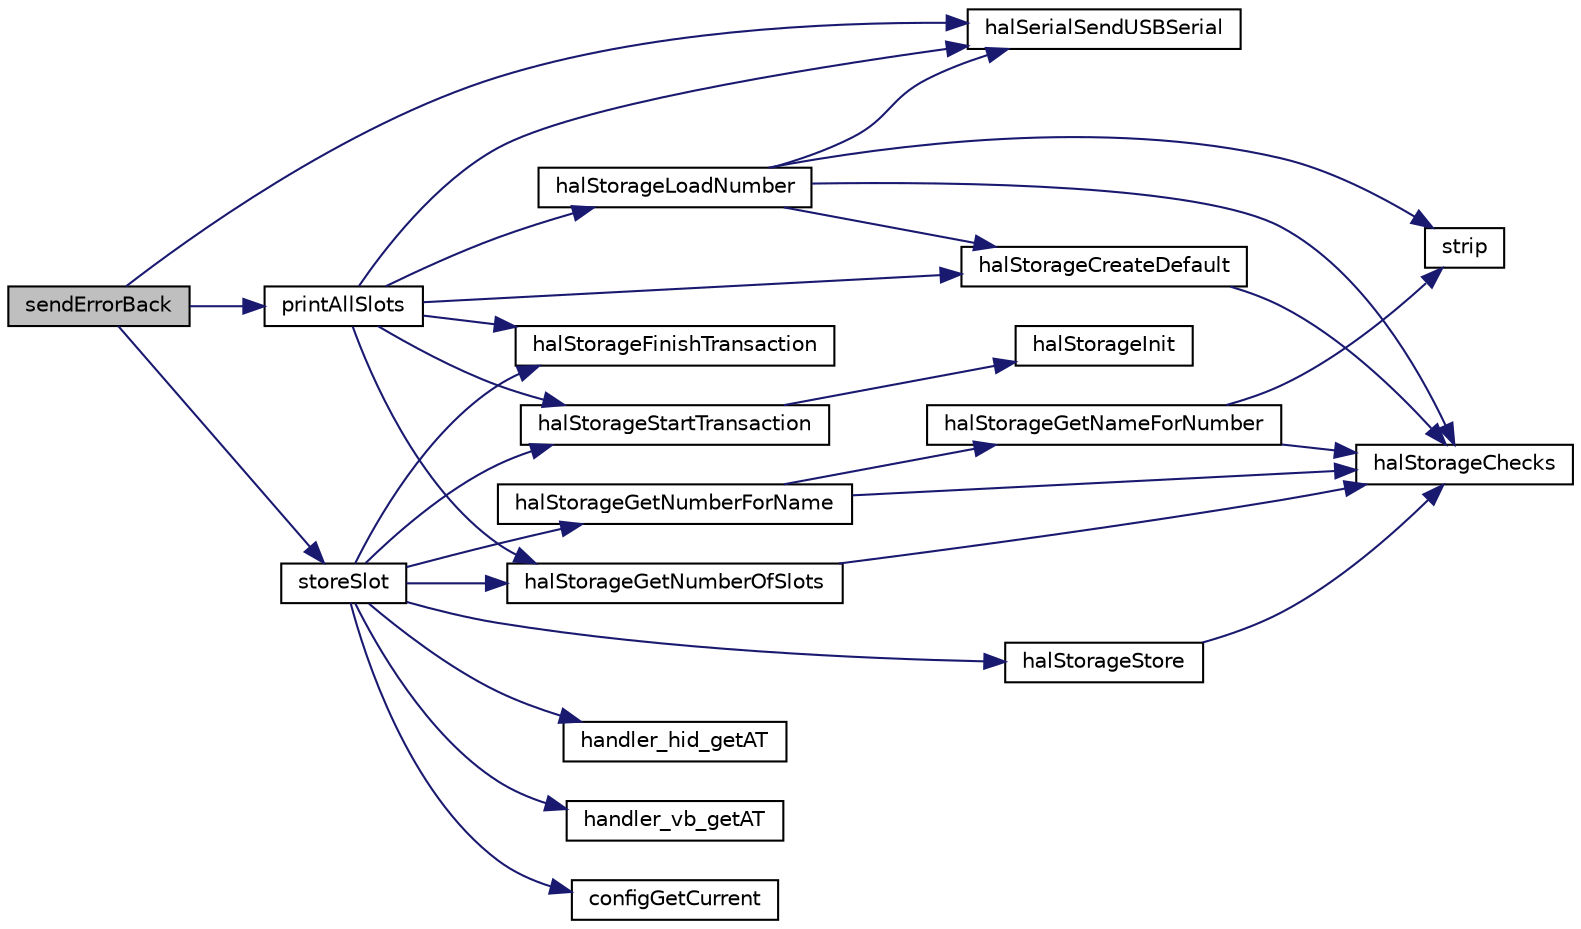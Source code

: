 digraph "sendErrorBack"
{
  edge [fontname="Helvetica",fontsize="10",labelfontname="Helvetica",labelfontsize="10"];
  node [fontname="Helvetica",fontsize="10",shape=record];
  rankdir="LR";
  Node460 [label="sendErrorBack",height=0.2,width=0.4,color="black", fillcolor="grey75", style="filled", fontcolor="black"];
  Node460 -> Node461 [color="midnightblue",fontsize="10",style="solid",fontname="Helvetica"];
  Node461 [label="halSerialSendUSBSerial",height=0.2,width=0.4,color="black", fillcolor="white", style="filled",URL="$hal__serial_8c.html#af78683f30da18cfc19c2c91006ec6155",tooltip="Send serial bytes to USB-Serial (USB-CDC) "];
  Node460 -> Node462 [color="midnightblue",fontsize="10",style="solid",fontname="Helvetica"];
  Node462 [label="printAllSlots",height=0.2,width=0.4,color="black", fillcolor="white", style="filled",URL="$task__commands_8c.html#ad59215648a26578c22baa7ceae099e0e",tooltip="Print the current slot configurations (general settings + VBs) "];
  Node462 -> Node463 [color="midnightblue",fontsize="10",style="solid",fontname="Helvetica"];
  Node463 [label="halStorageStartTransaction",height=0.2,width=0.4,color="black", fillcolor="white", style="filled",URL="$hal__storage_8c.html#aead99606f84645b2bb6ae000461bf819",tooltip="Start a storage transaction. "];
  Node463 -> Node464 [color="midnightblue",fontsize="10",style="solid",fontname="Helvetica"];
  Node464 [label="halStorageInit",height=0.2,width=0.4,color="black", fillcolor="white", style="filled",URL="$hal__storage_8c.html#a606e5842dd354f1fb4a738ba95c6d5d1",tooltip="internal function to init the filesystem if handle is invalid "];
  Node462 -> Node465 [color="midnightblue",fontsize="10",style="solid",fontname="Helvetica"];
  Node465 [label="halStorageGetNumberOfSlots",height=0.2,width=0.4,color="black", fillcolor="white", style="filled",URL="$hal__storage_8c.html#a7e0a934f829b47e2445189dd95e962d6",tooltip="Get the number of stored slots. "];
  Node465 -> Node466 [color="midnightblue",fontsize="10",style="solid",fontname="Helvetica"];
  Node466 [label="halStorageChecks",height=0.2,width=0.4,color="black", fillcolor="white", style="filled",URL="$hal__storage_8c.html#a4b6566ef5b69c85d422df52435c95d36",tooltip="Internal helper to check for a valid WL handle and the correct tid. "];
  Node462 -> Node467 [color="midnightblue",fontsize="10",style="solid",fontname="Helvetica"];
  Node467 [label="halStorageFinishTransaction",height=0.2,width=0.4,color="black", fillcolor="white", style="filled",URL="$hal__storage_8c.html#a00b5db14e24d7ada8a42aa6b3f1a1cb7",tooltip="Finish a storage transaction. "];
  Node462 -> Node468 [color="midnightblue",fontsize="10",style="solid",fontname="Helvetica"];
  Node468 [label="halStorageCreateDefault",height=0.2,width=0.4,color="black", fillcolor="white", style="filled",URL="$hal__storage_8c.html#aed4beb2e1bd8cd78a201fbcb49958cba",tooltip="Create a new default slot. "];
  Node468 -> Node466 [color="midnightblue",fontsize="10",style="solid",fontname="Helvetica"];
  Node462 -> Node469 [color="midnightblue",fontsize="10",style="solid",fontname="Helvetica"];
  Node469 [label="halStorageLoadNumber",height=0.2,width=0.4,color="black", fillcolor="white", style="filled",URL="$hal__storage_8c.html#a670ba7fad19e9a70672d73897785712f",tooltip="Load a slot by a slot number (starting with 0) "];
  Node469 -> Node466 [color="midnightblue",fontsize="10",style="solid",fontname="Helvetica"];
  Node469 -> Node468 [color="midnightblue",fontsize="10",style="solid",fontname="Helvetica"];
  Node469 -> Node470 [color="midnightblue",fontsize="10",style="solid",fontname="Helvetica"];
  Node470 [label="strip",height=0.2,width=0.4,color="black", fillcolor="white", style="filled",URL="$hal__storage_8c.html#a76299b86e144434260dcab80323ec9da",tooltip="Strips away \r\t and \n. "];
  Node469 -> Node461 [color="midnightblue",fontsize="10",style="solid",fontname="Helvetica"];
  Node462 -> Node461 [color="midnightblue",fontsize="10",style="solid",fontname="Helvetica"];
  Node460 -> Node471 [color="midnightblue",fontsize="10",style="solid",fontname="Helvetica"];
  Node471 [label="storeSlot",height=0.2,width=0.4,color="black", fillcolor="white", style="filled",URL="$task__commands_8c.html#a78b669ea961463eb05d2016e0b41ff86",tooltip="Save current config to flash. "];
  Node471 -> Node472 [color="midnightblue",fontsize="10",style="solid",fontname="Helvetica"];
  Node472 [label="configGetCurrent",height=0.2,width=0.4,color="black", fillcolor="white", style="filled",URL="$config__switcher_8c.html#a921538bec34d128a44a748fd5a2c391f",tooltip="Get the current config struct. "];
  Node471 -> Node463 [color="midnightblue",fontsize="10",style="solid",fontname="Helvetica"];
  Node471 -> Node473 [color="midnightblue",fontsize="10",style="solid",fontname="Helvetica"];
  Node473 [label="halStorageGetNumberForName",height=0.2,width=0.4,color="black", fillcolor="white", style="filled",URL="$hal__storage_8c.html#aae19bcf97360ccd7af4ddf906ff85141",tooltip="Get the number of a slotname. "];
  Node473 -> Node466 [color="midnightblue",fontsize="10",style="solid",fontname="Helvetica"];
  Node473 -> Node474 [color="midnightblue",fontsize="10",style="solid",fontname="Helvetica"];
  Node474 [label="halStorageGetNameForNumber",height=0.2,width=0.4,color="black", fillcolor="white", style="filled",URL="$hal__storage_8c.html#a2046481d14910cc6a5b0086a796f293b",tooltip="Get the name of a slot number. "];
  Node474 -> Node466 [color="midnightblue",fontsize="10",style="solid",fontname="Helvetica"];
  Node474 -> Node470 [color="midnightblue",fontsize="10",style="solid",fontname="Helvetica"];
  Node471 -> Node465 [color="midnightblue",fontsize="10",style="solid",fontname="Helvetica"];
  Node471 -> Node475 [color="midnightblue",fontsize="10",style="solid",fontname="Helvetica"];
  Node475 [label="halStorageStore",height=0.2,width=0.4,color="black", fillcolor="white", style="filled",URL="$hal__storage_8c.html#a16be2ae040ef4db3b7fb11b46d07c7a1",tooltip="Store a slot. "];
  Node475 -> Node466 [color="midnightblue",fontsize="10",style="solid",fontname="Helvetica"];
  Node471 -> Node467 [color="midnightblue",fontsize="10",style="solid",fontname="Helvetica"];
  Node471 -> Node476 [color="midnightblue",fontsize="10",style="solid",fontname="Helvetica"];
  Node476 [label="handler_hid_getAT",height=0.2,width=0.4,color="black", fillcolor="white", style="filled",URL="$handler__hid_8c.html#a792d4ba5b3475531c09ed7a12abed248",tooltip="Reverse Parsing - get AT command for HID VB. "];
  Node471 -> Node477 [color="midnightblue",fontsize="10",style="solid",fontname="Helvetica"];
  Node477 [label="handler_vb_getAT",height=0.2,width=0.4,color="black", fillcolor="white", style="filled",URL="$handler__vb_8c.html#a4d5e48c2bd9f28885d7fb9309f5b4cdf",tooltip="Reverse Parsing - get AT command of a given VB. "];
}
